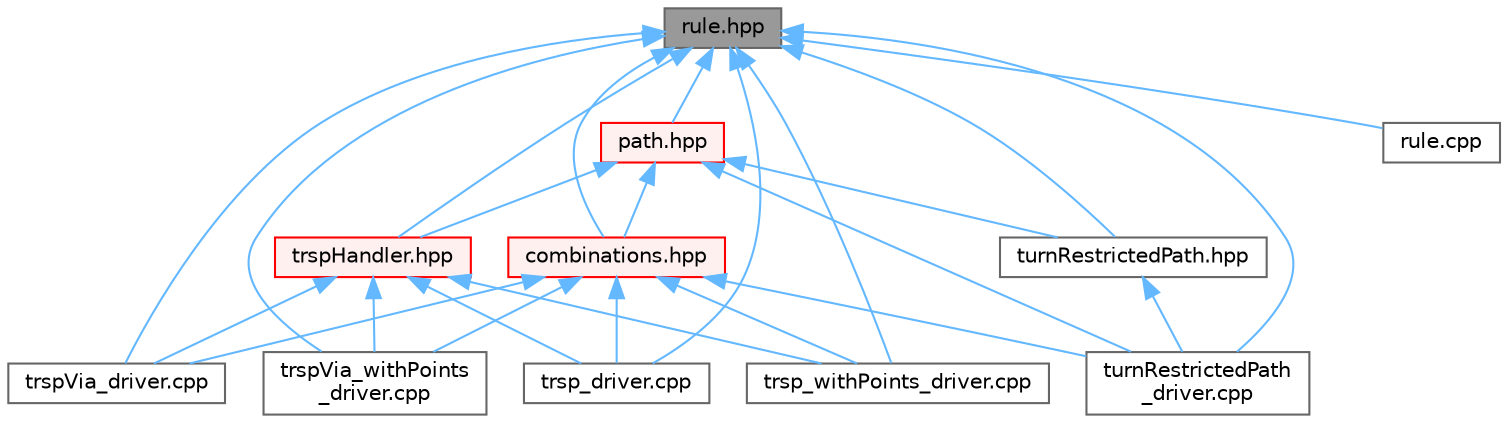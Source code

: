 digraph "rule.hpp"
{
 // LATEX_PDF_SIZE
  bgcolor="transparent";
  edge [fontname=Helvetica,fontsize=10,labelfontname=Helvetica,labelfontsize=10];
  node [fontname=Helvetica,fontsize=10,shape=box,height=0.2,width=0.4];
  Node1 [id="Node000001",label="rule.hpp",height=0.2,width=0.4,color="gray40", fillcolor="grey60", style="filled", fontcolor="black",tooltip=" "];
  Node1 -> Node2 [id="edge1_Node000001_Node000002",dir="back",color="steelblue1",style="solid",tooltip=" "];
  Node2 [id="Node000002",label="combinations.hpp",height=0.2,width=0.4,color="red", fillcolor="#FFF0F0", style="filled",URL="$combinations_8hpp.html",tooltip=" "];
  Node2 -> Node19 [id="edge2_Node000002_Node000019",dir="back",color="steelblue1",style="solid",tooltip=" "];
  Node19 [id="Node000019",label="trspVia_driver.cpp",height=0.2,width=0.4,color="grey40", fillcolor="white", style="filled",URL="$trspVia__driver_8cpp.html",tooltip=" "];
  Node2 -> Node20 [id="edge3_Node000002_Node000020",dir="back",color="steelblue1",style="solid",tooltip=" "];
  Node20 [id="Node000020",label="trspVia_withPoints\l_driver.cpp",height=0.2,width=0.4,color="grey40", fillcolor="white", style="filled",URL="$trspVia__withPoints__driver_8cpp.html",tooltip=" "];
  Node2 -> Node21 [id="edge4_Node000002_Node000021",dir="back",color="steelblue1",style="solid",tooltip=" "];
  Node21 [id="Node000021",label="trsp_driver.cpp",height=0.2,width=0.4,color="grey40", fillcolor="white", style="filled",URL="$trsp__driver_8cpp.html",tooltip=" "];
  Node2 -> Node22 [id="edge5_Node000002_Node000022",dir="back",color="steelblue1",style="solid",tooltip=" "];
  Node22 [id="Node000022",label="trsp_withPoints_driver.cpp",height=0.2,width=0.4,color="grey40", fillcolor="white", style="filled",URL="$trsp__withPoints__driver_8cpp.html",tooltip=" "];
  Node2 -> Node23 [id="edge6_Node000002_Node000023",dir="back",color="steelblue1",style="solid",tooltip=" "];
  Node23 [id="Node000023",label="turnRestrictedPath\l_driver.cpp",height=0.2,width=0.4,color="grey40", fillcolor="white", style="filled",URL="$turnRestrictedPath__driver_8cpp.html",tooltip=" "];
  Node1 -> Node26 [id="edge7_Node000001_Node000026",dir="back",color="steelblue1",style="solid",tooltip=" "];
  Node26 [id="Node000026",label="path.hpp",height=0.2,width=0.4,color="red", fillcolor="#FFF0F0", style="filled",URL="$path_8hpp.html",tooltip=" "];
  Node26 -> Node2 [id="edge8_Node000026_Node000002",dir="back",color="steelblue1",style="solid",tooltip=" "];
  Node26 -> Node64 [id="edge9_Node000026_Node000064",dir="back",color="steelblue1",style="solid",tooltip=" "];
  Node64 [id="Node000064",label="trspHandler.hpp",height=0.2,width=0.4,color="red", fillcolor="#FFF0F0", style="filled",URL="$trspHandler_8hpp.html",tooltip=" "];
  Node64 -> Node19 [id="edge10_Node000064_Node000019",dir="back",color="steelblue1",style="solid",tooltip=" "];
  Node64 -> Node20 [id="edge11_Node000064_Node000020",dir="back",color="steelblue1",style="solid",tooltip=" "];
  Node64 -> Node21 [id="edge12_Node000064_Node000021",dir="back",color="steelblue1",style="solid",tooltip=" "];
  Node64 -> Node22 [id="edge13_Node000064_Node000022",dir="back",color="steelblue1",style="solid",tooltip=" "];
  Node26 -> Node37 [id="edge14_Node000026_Node000037",dir="back",color="steelblue1",style="solid",tooltip=" "];
  Node37 [id="Node000037",label="turnRestrictedPath.hpp",height=0.2,width=0.4,color="grey40", fillcolor="white", style="filled",URL="$turnRestrictedPath_8hpp.html",tooltip=" "];
  Node37 -> Node23 [id="edge15_Node000037_Node000023",dir="back",color="steelblue1",style="solid",tooltip=" "];
  Node26 -> Node23 [id="edge16_Node000026_Node000023",dir="back",color="steelblue1",style="solid",tooltip=" "];
  Node1 -> Node67 [id="edge17_Node000001_Node000067",dir="back",color="steelblue1",style="solid",tooltip=" "];
  Node67 [id="Node000067",label="rule.cpp",height=0.2,width=0.4,color="grey40", fillcolor="white", style="filled",URL="$rule_8cpp.html",tooltip=" "];
  Node1 -> Node64 [id="edge18_Node000001_Node000064",dir="back",color="steelblue1",style="solid",tooltip=" "];
  Node1 -> Node19 [id="edge19_Node000001_Node000019",dir="back",color="steelblue1",style="solid",tooltip=" "];
  Node1 -> Node20 [id="edge20_Node000001_Node000020",dir="back",color="steelblue1",style="solid",tooltip=" "];
  Node1 -> Node21 [id="edge21_Node000001_Node000021",dir="back",color="steelblue1",style="solid",tooltip=" "];
  Node1 -> Node22 [id="edge22_Node000001_Node000022",dir="back",color="steelblue1",style="solid",tooltip=" "];
  Node1 -> Node37 [id="edge23_Node000001_Node000037",dir="back",color="steelblue1",style="solid",tooltip=" "];
  Node1 -> Node23 [id="edge24_Node000001_Node000023",dir="back",color="steelblue1",style="solid",tooltip=" "];
}
